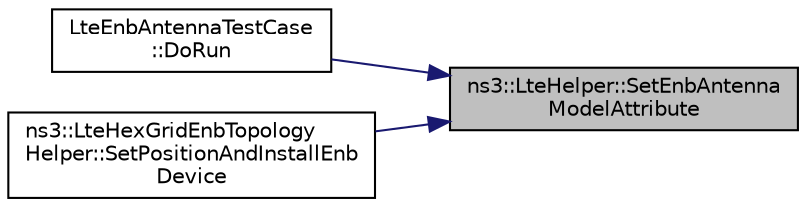 digraph "ns3::LteHelper::SetEnbAntennaModelAttribute"
{
 // LATEX_PDF_SIZE
  edge [fontname="Helvetica",fontsize="10",labelfontname="Helvetica",labelfontsize="10"];
  node [fontname="Helvetica",fontsize="10",shape=record];
  rankdir="RL";
  Node1 [label="ns3::LteHelper::SetEnbAntenna\lModelAttribute",height=0.2,width=0.4,color="black", fillcolor="grey75", style="filled", fontcolor="black",tooltip="Set an attribute for the eNodeB antenna model to be created."];
  Node1 -> Node2 [dir="back",color="midnightblue",fontsize="10",style="solid",fontname="Helvetica"];
  Node2 [label="LteEnbAntennaTestCase\l::DoRun",height=0.2,width=0.4,color="black", fillcolor="white", style="filled",URL="$class_lte_enb_antenna_test_case.html#a6120b567186fa3218fdaa1712399079e",tooltip="Implementation to actually run this TestCase."];
  Node1 -> Node3 [dir="back",color="midnightblue",fontsize="10",style="solid",fontname="Helvetica"];
  Node3 [label="ns3::LteHexGridEnbTopology\lHelper::SetPositionAndInstallEnb\lDevice",height=0.2,width=0.4,color="black", fillcolor="white", style="filled",URL="$classns3_1_1_lte_hex_grid_enb_topology_helper.html#ad16fb01e9df27659bb1c4328542e07d6",tooltip="Position the nodes on a hex grid and install the corresponding EnbNetDevices with antenna boresight c..."];
}

